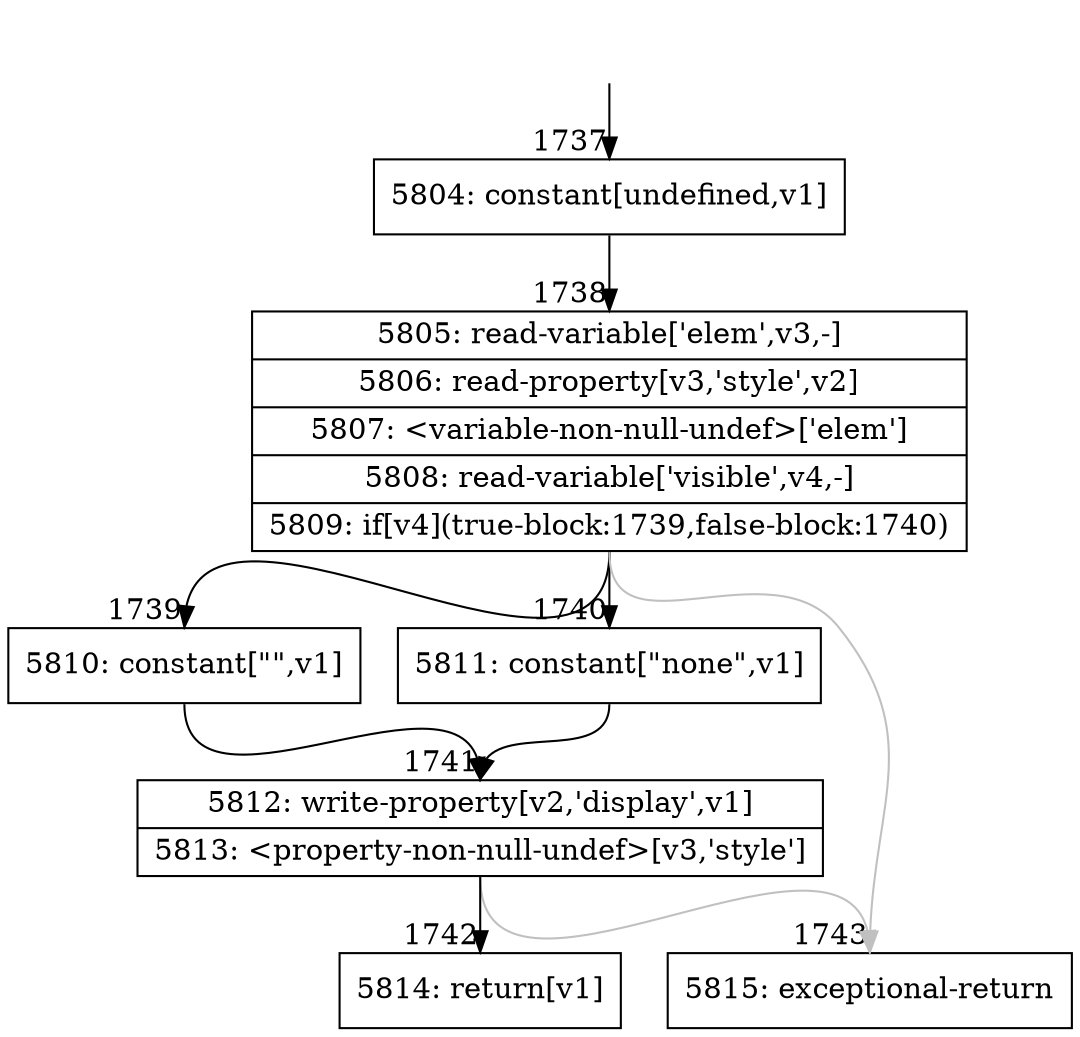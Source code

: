 digraph {
rankdir="TD"
BB_entry142[shape=none,label=""];
BB_entry142 -> BB1737 [tailport=s, headport=n, headlabel="    1737"]
BB1737 [shape=record label="{5804: constant[undefined,v1]}" ] 
BB1737 -> BB1738 [tailport=s, headport=n, headlabel="      1738"]
BB1738 [shape=record label="{5805: read-variable['elem',v3,-]|5806: read-property[v3,'style',v2]|5807: \<variable-non-null-undef\>['elem']|5808: read-variable['visible',v4,-]|5809: if[v4](true-block:1739,false-block:1740)}" ] 
BB1738 -> BB1739 [tailport=s, headport=n, headlabel="      1739"]
BB1738 -> BB1740 [tailport=s, headport=n, headlabel="      1740"]
BB1738 -> BB1743 [tailport=s, headport=n, color=gray, headlabel="      1743"]
BB1739 [shape=record label="{5810: constant[\"\",v1]}" ] 
BB1739 -> BB1741 [tailport=s, headport=n, headlabel="      1741"]
BB1740 [shape=record label="{5811: constant[\"none\",v1]}" ] 
BB1740 -> BB1741 [tailport=s, headport=n]
BB1741 [shape=record label="{5812: write-property[v2,'display',v1]|5813: \<property-non-null-undef\>[v3,'style']}" ] 
BB1741 -> BB1742 [tailport=s, headport=n, headlabel="      1742"]
BB1741 -> BB1743 [tailport=s, headport=n, color=gray]
BB1742 [shape=record label="{5814: return[v1]}" ] 
BB1743 [shape=record label="{5815: exceptional-return}" ] 
//#$~ 1545
}
